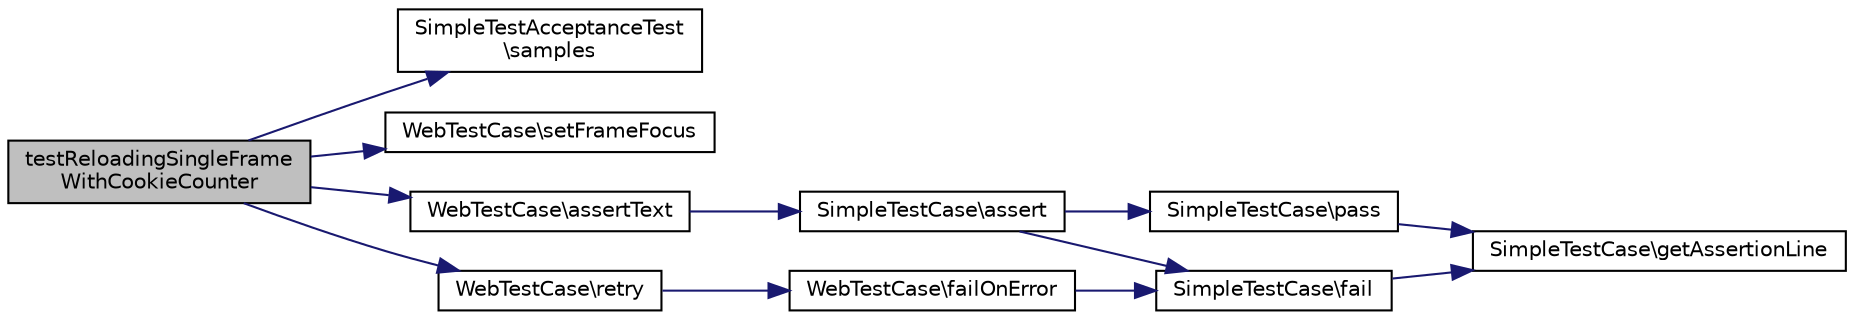 digraph "testReloadingSingleFrameWithCookieCounter"
{
  edge [fontname="Helvetica",fontsize="10",labelfontname="Helvetica",labelfontsize="10"];
  node [fontname="Helvetica",fontsize="10",shape=record];
  rankdir="LR";
  Node1 [label="testReloadingSingleFrame\lWithCookieCounter",height=0.2,width=0.4,color="black", fillcolor="grey75", style="filled" fontcolor="black"];
  Node1 -> Node2 [color="midnightblue",fontsize="10",style="solid",fontname="Helvetica"];
  Node2 [label="SimpleTestAcceptanceTest\l\\samples",height=0.2,width=0.4,color="black", fillcolor="white", style="filled",URL="$class_simple_test_acceptance_test.html#a604600d230bc5151ced41b3fa7291aff"];
  Node1 -> Node3 [color="midnightblue",fontsize="10",style="solid",fontname="Helvetica"];
  Node3 [label="WebTestCase\\setFrameFocus",height=0.2,width=0.4,color="black", fillcolor="white", style="filled",URL="$class_web_test_case.html#a9d281edb6b6a4c6689493a05c1ae81e5"];
  Node1 -> Node4 [color="midnightblue",fontsize="10",style="solid",fontname="Helvetica"];
  Node4 [label="WebTestCase\\assertText",height=0.2,width=0.4,color="black", fillcolor="white", style="filled",URL="$class_web_test_case.html#af295e4c06d20dd3eea274c713f4a9fbd"];
  Node4 -> Node5 [color="midnightblue",fontsize="10",style="solid",fontname="Helvetica"];
  Node5 [label="SimpleTestCase\\assert",height=0.2,width=0.4,color="black", fillcolor="white", style="filled",URL="$class_simple_test_case.html#a9be3866087958c52771a4eb0921a80f8"];
  Node5 -> Node6 [color="midnightblue",fontsize="10",style="solid",fontname="Helvetica"];
  Node6 [label="SimpleTestCase\\pass",height=0.2,width=0.4,color="black", fillcolor="white", style="filled",URL="$class_simple_test_case.html#a413ec6a28c017c7f5c08af552930a023"];
  Node6 -> Node7 [color="midnightblue",fontsize="10",style="solid",fontname="Helvetica"];
  Node7 [label="SimpleTestCase\\getAssertionLine",height=0.2,width=0.4,color="black", fillcolor="white", style="filled",URL="$class_simple_test_case.html#a4389a897171547fc4545f56a75bf0c9f"];
  Node5 -> Node8 [color="midnightblue",fontsize="10",style="solid",fontname="Helvetica"];
  Node8 [label="SimpleTestCase\\fail",height=0.2,width=0.4,color="black", fillcolor="white", style="filled",URL="$class_simple_test_case.html#a74070e976d1372da2111be1c059c6ce3"];
  Node8 -> Node7 [color="midnightblue",fontsize="10",style="solid",fontname="Helvetica"];
  Node1 -> Node9 [color="midnightblue",fontsize="10",style="solid",fontname="Helvetica"];
  Node9 [label="WebTestCase\\retry",height=0.2,width=0.4,color="black", fillcolor="white", style="filled",URL="$class_web_test_case.html#af495dbc02290e841a92f2dda36434191"];
  Node9 -> Node10 [color="midnightblue",fontsize="10",style="solid",fontname="Helvetica"];
  Node10 [label="WebTestCase\\failOnError",height=0.2,width=0.4,color="black", fillcolor="white", style="filled",URL="$class_web_test_case.html#a7a73f8af1728ee203f7246162b7dbabe"];
  Node10 -> Node8 [color="midnightblue",fontsize="10",style="solid",fontname="Helvetica"];
}
